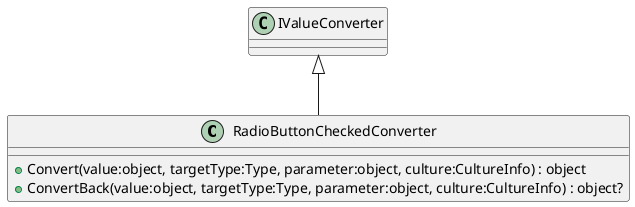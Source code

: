 @startuml
class RadioButtonCheckedConverter {
    + Convert(value:object, targetType:Type, parameter:object, culture:CultureInfo) : object
    + ConvertBack(value:object, targetType:Type, parameter:object, culture:CultureInfo) : object?
}
IValueConverter <|-- RadioButtonCheckedConverter
@enduml
